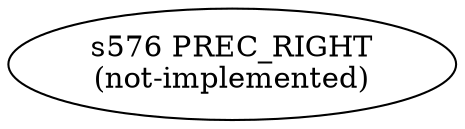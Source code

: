 
  digraph augmented_assignment_expression {
  
    rankdir=LR;
  
    s576 [label="s576 PREC_RIGHT\n(not-implemented)"];
  
  }
  